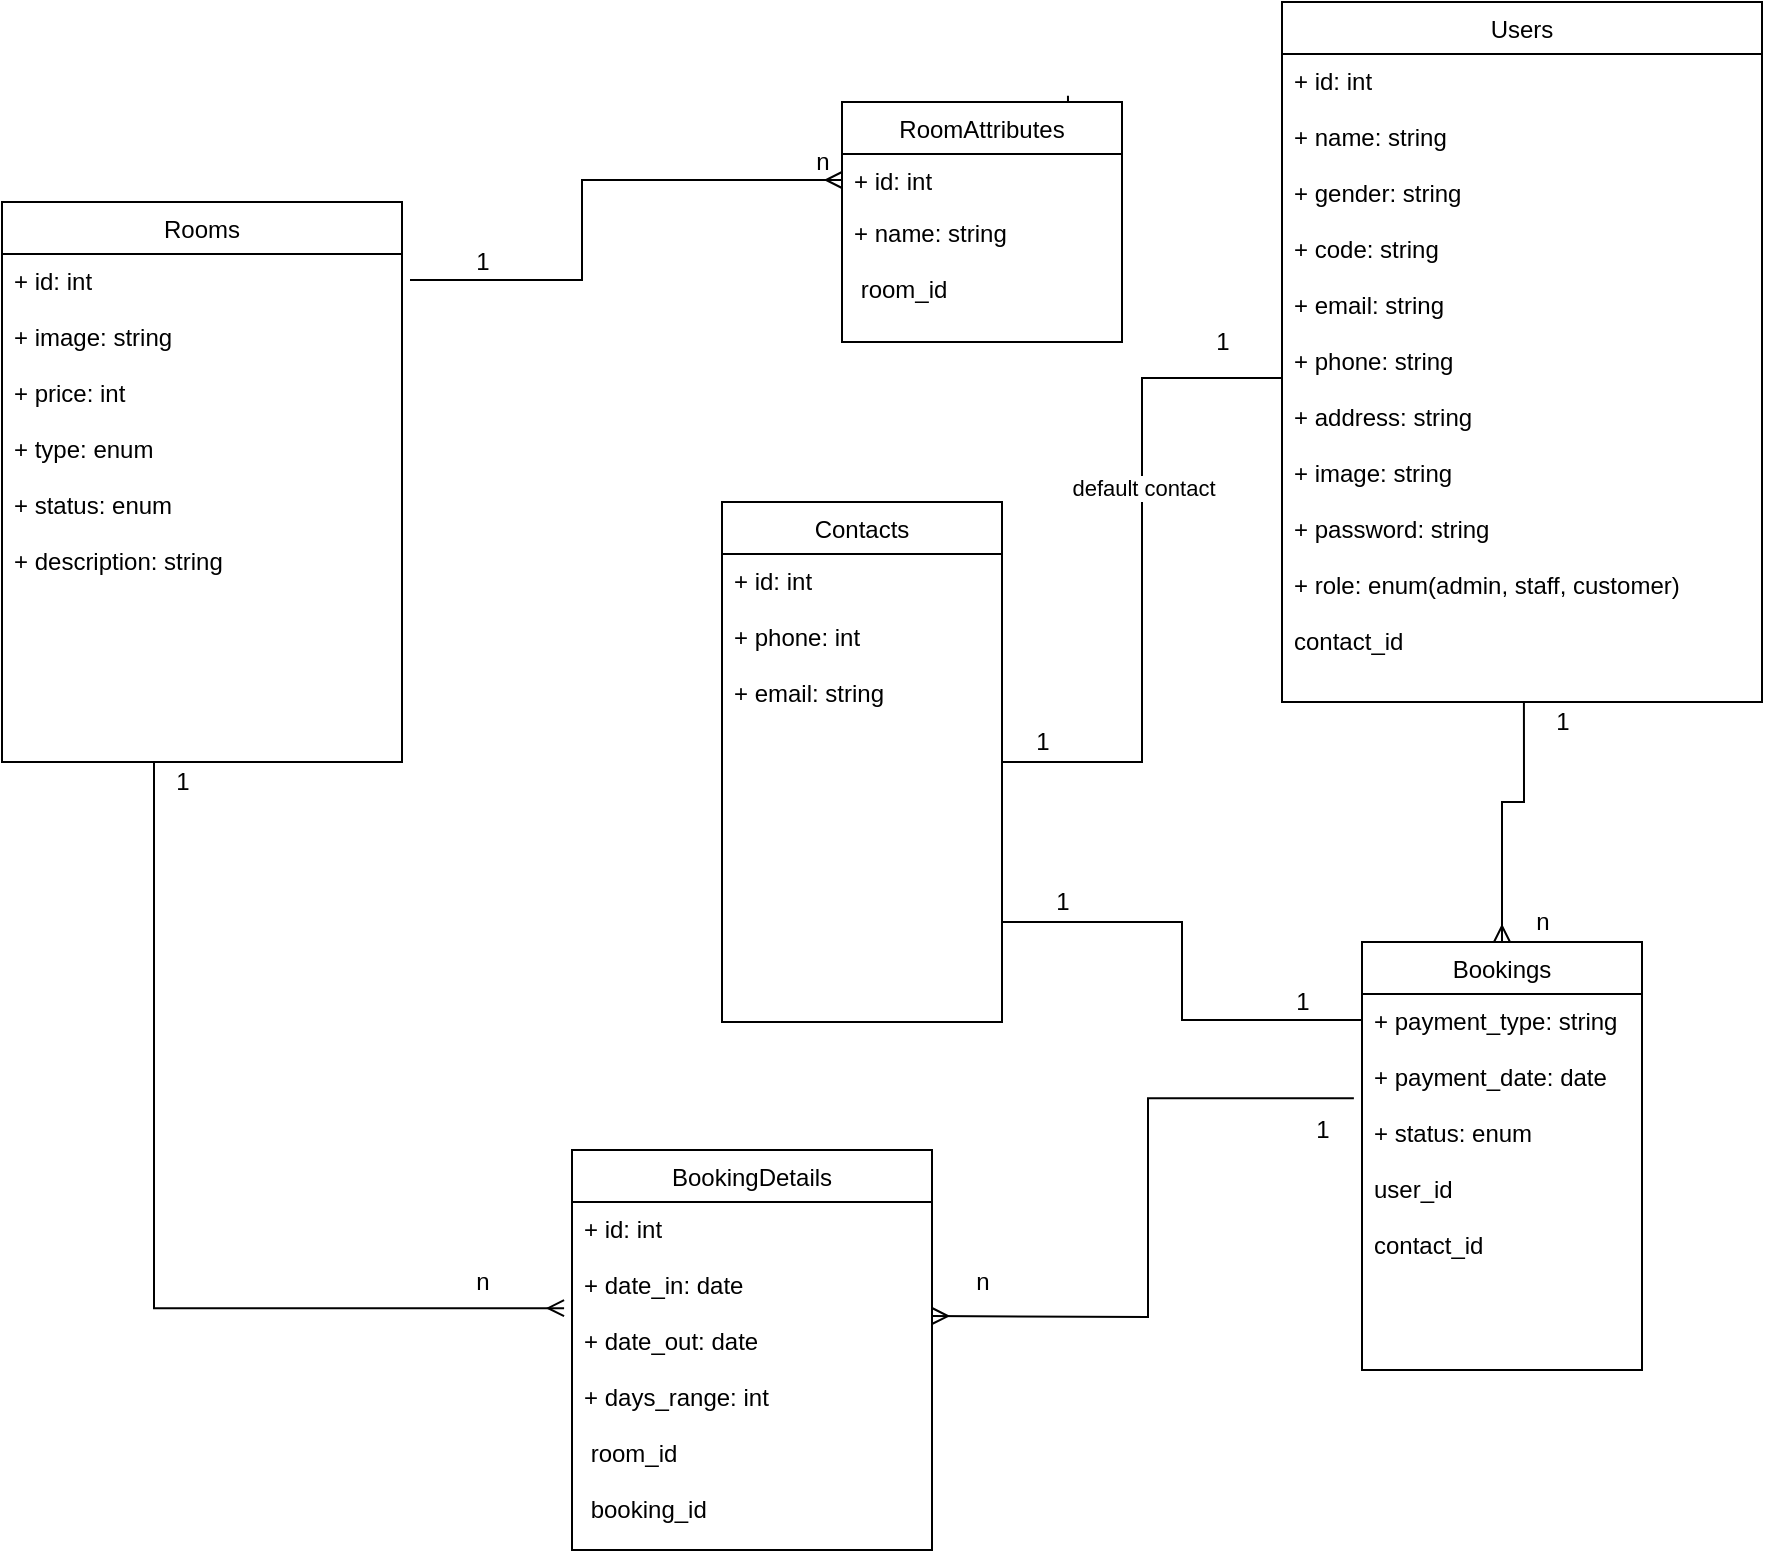 <mxfile version="15.5.6" type="device"><diagram id="iEYB5OEzoatanfuxkEQ2" name="Page-1"><mxGraphModel dx="1358" dy="1873" grid="1" gridSize="10" guides="1" tooltips="1" connect="1" arrows="1" fold="1" page="1" pageScale="1" pageWidth="850" pageHeight="1100" math="0" shadow="0"><root><mxCell id="0"/><mxCell id="1" parent="0"/><mxCell id="0unfvteeJmog_RgFmzOI-8" style="edgeStyle=orthogonalEdgeStyle;rounded=0;orthogonalLoop=1;jettySize=auto;html=1;exitX=1.02;exitY=0.051;exitDx=0;exitDy=0;entryX=0;entryY=0.5;entryDx=0;entryDy=0;endArrow=ERmany;endFill=0;exitPerimeter=0;" parent="1" source="Q9x0Qi71ZZuuAikrGbj8-15" target="Q9x0Qi71ZZuuAikrGbj8-51" edge="1"><mxGeometry relative="1" as="geometry"><Array as="points"><mxPoint x="340" y="-151"/><mxPoint x="340" y="-201"/></Array></mxGeometry></mxCell><mxCell id="Q9x0Qi71ZZuuAikrGbj8-14" value="Rooms" style="swimlane;fontStyle=0;childLayout=stackLayout;horizontal=1;startSize=26;fillColor=none;horizontalStack=0;resizeParent=1;resizeParentMax=0;resizeLast=0;collapsible=1;marginBottom=0;" parent="1" vertex="1"><mxGeometry x="50" y="-190" width="200" height="280" as="geometry"/></mxCell><mxCell id="Q9x0Qi71ZZuuAikrGbj8-15" value="+ id: int&#10;&#10;+ image: string&#10;&#10;+ price: int&#10;&#10;+ type: enum&#10;&#10;+ status: enum&#10;&#10;+ description: string&#10;&#10;&#10;" style="text;strokeColor=none;fillColor=none;align=left;verticalAlign=top;spacingLeft=4;spacingRight=4;overflow=hidden;rotatable=0;points=[[0,0.5],[1,0.5]];portConstraint=eastwest;" parent="Q9x0Qi71ZZuuAikrGbj8-14" vertex="1"><mxGeometry y="26" width="200" height="254" as="geometry"/></mxCell><mxCell id="Q9x0Qi71ZZuuAikrGbj8-18" value="Users" style="swimlane;fontStyle=0;childLayout=stackLayout;horizontal=1;startSize=26;fillColor=none;horizontalStack=0;resizeParent=1;resizeParentMax=0;resizeLast=0;collapsible=1;marginBottom=0;strokeColor=default;" parent="1" vertex="1"><mxGeometry x="690" y="-290" width="240" height="350" as="geometry"/></mxCell><mxCell id="Q9x0Qi71ZZuuAikrGbj8-21" value="+ id: int&#10;&#10;+ name: string&#10;&#10;+ gender: string&#10;&#10;+ code: string&#10;&#10;+ email: string&#10;&#10;+ phone: string&#10;&#10;+ address: string&#10;&#10;+ image: string&#10;&#10;+ password: string&#10;&#10;+ role: enum(admin, staff, customer)&#10;&#10;contact_id" style="text;strokeColor=none;fillColor=none;align=left;verticalAlign=top;spacingLeft=4;spacingRight=4;overflow=hidden;rotatable=0;points=[[0,0.5],[1,0.5]];portConstraint=eastwest;" parent="Q9x0Qi71ZZuuAikrGbj8-18" vertex="1"><mxGeometry y="26" width="240" height="324" as="geometry"/></mxCell><mxCell id="Q9x0Qi71ZZuuAikrGbj8-46" value="Bookings" style="swimlane;fontStyle=0;childLayout=stackLayout;horizontal=1;startSize=26;fillColor=none;horizontalStack=0;resizeParent=1;resizeParentMax=0;resizeLast=0;collapsible=1;marginBottom=0;" parent="1" vertex="1"><mxGeometry x="730" y="180" width="140" height="214" as="geometry"/></mxCell><mxCell id="Q9x0Qi71ZZuuAikrGbj8-48" value="+ payment_type: string&#10;&#10;+ payment_date: date&#10;&#10;+ status: enum&#10;&#10;user_id&#10;&#10;contact_id" style="text;strokeColor=none;fillColor=none;align=left;verticalAlign=top;spacingLeft=4;spacingRight=4;overflow=hidden;rotatable=0;points=[[0,0.5],[1,0.5]];portConstraint=eastwest;" parent="Q9x0Qi71ZZuuAikrGbj8-46" vertex="1"><mxGeometry y="26" width="140" height="188" as="geometry"/></mxCell><mxCell id="Q9x0Qi71ZZuuAikrGbj8-50" value="RoomAttributes" style="swimlane;fontStyle=0;childLayout=stackLayout;horizontal=1;startSize=26;fillColor=none;horizontalStack=0;resizeParent=1;resizeParentMax=0;resizeLast=0;collapsible=1;marginBottom=0;" parent="1" vertex="1"><mxGeometry x="470" y="-240" width="140" height="120" as="geometry"/></mxCell><mxCell id="Q9x0Qi71ZZuuAikrGbj8-51" value="+ id: int" style="text;strokeColor=none;fillColor=none;align=left;verticalAlign=top;spacingLeft=4;spacingRight=4;overflow=hidden;rotatable=0;points=[[0,0.5],[1,0.5]];portConstraint=eastwest;" parent="Q9x0Qi71ZZuuAikrGbj8-50" vertex="1"><mxGeometry y="26" width="140" height="26" as="geometry"/></mxCell><mxCell id="Q9x0Qi71ZZuuAikrGbj8-52" value="+ name: string&#10;&#10; room_id" style="text;strokeColor=none;fillColor=none;align=left;verticalAlign=top;spacingLeft=4;spacingRight=4;overflow=hidden;rotatable=0;points=[[0,0.5],[1,0.5]];portConstraint=eastwest;" parent="Q9x0Qi71ZZuuAikrGbj8-50" vertex="1"><mxGeometry y="52" width="140" height="68" as="geometry"/></mxCell><mxCell id="Q9x0Qi71ZZuuAikrGbj8-54" value="Contacts" style="swimlane;fontStyle=0;childLayout=stackLayout;horizontal=1;startSize=26;fillColor=none;horizontalStack=0;resizeParent=1;resizeParentMax=0;resizeLast=0;collapsible=1;marginBottom=0;" parent="1" vertex="1"><mxGeometry x="410" y="-40" width="140" height="260" as="geometry"/></mxCell><mxCell id="Q9x0Qi71ZZuuAikrGbj8-56" value="+ id: int&#10;&#10;+ phone: int&#10;&#10;+ email: string&#10;&#10;&#10;" style="text;strokeColor=none;fillColor=none;align=left;verticalAlign=top;spacingLeft=4;spacingRight=4;overflow=hidden;rotatable=0;points=[[0,0.5],[1,0.5]];portConstraint=eastwest;" parent="Q9x0Qi71ZZuuAikrGbj8-54" vertex="1"><mxGeometry y="26" width="140" height="234" as="geometry"/></mxCell><mxCell id="Q9x0Qi71ZZuuAikrGbj8-60" value="BookingDetails" style="swimlane;fontStyle=0;childLayout=stackLayout;horizontal=1;startSize=26;fillColor=none;horizontalStack=0;resizeParent=1;resizeParentMax=0;resizeLast=0;collapsible=1;marginBottom=0;" parent="1" vertex="1"><mxGeometry x="335" y="284" width="180" height="200" as="geometry"/></mxCell><mxCell id="Q9x0Qi71ZZuuAikrGbj8-61" value="+ id: int&#10;&#10;+ date_in: date&#10;&#10;+ date_out: date&#10;&#10;+ days_range: int&#10;&#10; room_id&#10;&#10; booking_id" style="text;strokeColor=none;fillColor=none;align=left;verticalAlign=top;spacingLeft=4;spacingRight=4;overflow=hidden;rotatable=0;points=[[0,0.5],[1,0.5]];portConstraint=eastwest;" parent="Q9x0Qi71ZZuuAikrGbj8-60" vertex="1"><mxGeometry y="26" width="180" height="174" as="geometry"/></mxCell><mxCell id="Q9x0Qi71ZZuuAikrGbj8-84" style="edgeStyle=orthogonalEdgeStyle;rounded=0;orthogonalLoop=1;jettySize=auto;html=1;entryX=1;entryY=0.5;entryDx=0;entryDy=0;endArrow=ERmany;endFill=0;exitX=-0.029;exitY=0.277;exitDx=0;exitDy=0;exitPerimeter=0;" parent="1" source="Q9x0Qi71ZZuuAikrGbj8-48" edge="1"><mxGeometry relative="1" as="geometry"><mxPoint x="470.0" y="310.004" as="sourcePoint"/><mxPoint x="515" y="367" as="targetPoint"/></mxGeometry></mxCell><mxCell id="Q9x0Qi71ZZuuAikrGbj8-85" value="n" style="text;html=1;align=center;verticalAlign=middle;resizable=0;points=[];autosize=1;strokeColor=none;fillColor=none;" parent="1" vertex="1"><mxGeometry x="450" y="-220" width="20" height="20" as="geometry"/></mxCell><mxCell id="Q9x0Qi71ZZuuAikrGbj8-86" value="1" style="text;html=1;align=center;verticalAlign=middle;resizable=0;points=[];autosize=1;strokeColor=none;fillColor=none;" parent="1" vertex="1"><mxGeometry x="700" y="264" width="20" height="20" as="geometry"/></mxCell><mxCell id="Q9x0Qi71ZZuuAikrGbj8-87" value="n" style="text;html=1;align=center;verticalAlign=middle;resizable=0;points=[];autosize=1;strokeColor=none;fillColor=none;" parent="1" vertex="1"><mxGeometry x="530" y="340" width="20" height="20" as="geometry"/></mxCell><mxCell id="0unfvteeJmog_RgFmzOI-1" value="" style="edgeStyle=orthogonalEdgeStyle;rounded=0;orthogonalLoop=1;jettySize=auto;html=1;endArrow=none;endFill=0;" parent="1" source="Q9x0Qi71ZZuuAikrGbj8-56" edge="1"><mxGeometry relative="1" as="geometry"><mxPoint x="730" y="219" as="targetPoint"/><Array as="points"><mxPoint x="640" y="170"/><mxPoint x="640" y="219"/></Array></mxGeometry></mxCell><mxCell id="0unfvteeJmog_RgFmzOI-2" value="1" style="text;html=1;align=center;verticalAlign=middle;resizable=0;points=[];autosize=1;strokeColor=none;fillColor=none;" parent="1" vertex="1"><mxGeometry x="560" y="70" width="20" height="20" as="geometry"/></mxCell><mxCell id="0unfvteeJmog_RgFmzOI-3" value="1" style="text;html=1;align=center;verticalAlign=middle;resizable=0;points=[];autosize=1;strokeColor=none;fillColor=none;" parent="1" vertex="1"><mxGeometry x="690" y="200" width="20" height="20" as="geometry"/></mxCell><mxCell id="0unfvteeJmog_RgFmzOI-10" value="1" style="text;html=1;align=center;verticalAlign=middle;resizable=0;points=[];autosize=1;strokeColor=none;fillColor=none;" parent="1" vertex="1"><mxGeometry x="280" y="-170" width="20" height="20" as="geometry"/></mxCell><mxCell id="vhtiMfTejRRW0Afi8b-r-3" value="1" style="text;html=1;align=center;verticalAlign=middle;resizable=0;points=[];autosize=1;strokeColor=none;fillColor=none;" vertex="1" parent="1"><mxGeometry x="820" y="60" width="20" height="20" as="geometry"/></mxCell><mxCell id="vhtiMfTejRRW0Afi8b-r-4" value="n" style="text;html=1;align=center;verticalAlign=middle;resizable=0;points=[];autosize=1;strokeColor=none;fillColor=none;" vertex="1" parent="1"><mxGeometry x="810" y="160" width="20" height="20" as="geometry"/></mxCell><mxCell id="vhtiMfTejRRW0Afi8b-r-6" style="edgeStyle=orthogonalEdgeStyle;rounded=0;orthogonalLoop=1;jettySize=auto;html=1;endArrow=none;endFill=0;" edge="1" parent="1" source="Q9x0Qi71ZZuuAikrGbj8-21" target="Q9x0Qi71ZZuuAikrGbj8-54"><mxGeometry relative="1" as="geometry"/></mxCell><mxCell id="vhtiMfTejRRW0Afi8b-r-11" value="default contact&amp;nbsp;" style="edgeLabel;html=1;align=center;verticalAlign=middle;resizable=0;points=[];" vertex="1" connectable="0" parent="vhtiMfTejRRW0Afi8b-r-6"><mxGeometry x="-0.249" y="2" relative="1" as="geometry"><mxPoint as="offset"/></mxGeometry></mxCell><mxCell id="vhtiMfTejRRW0Afi8b-r-7" value="1" style="text;html=1;align=center;verticalAlign=middle;resizable=0;points=[];autosize=1;strokeColor=none;fillColor=none;" vertex="1" parent="1"><mxGeometry x="650" y="-130" width="20" height="20" as="geometry"/></mxCell><mxCell id="vhtiMfTejRRW0Afi8b-r-8" value="1" style="text;html=1;align=center;verticalAlign=middle;resizable=0;points=[];autosize=1;strokeColor=none;fillColor=none;" vertex="1" parent="1"><mxGeometry x="570" y="150" width="20" height="20" as="geometry"/></mxCell><mxCell id="vhtiMfTejRRW0Afi8b-r-19" style="edgeStyle=orthogonalEdgeStyle;rounded=0;orthogonalLoop=1;jettySize=auto;html=1;exitX=0.75;exitY=0;exitDx=0;exitDy=0;entryX=0.807;entryY=-0.026;entryDx=0;entryDy=0;entryPerimeter=0;endArrow=none;endFill=0;" edge="1" parent="1" source="Q9x0Qi71ZZuuAikrGbj8-50" target="Q9x0Qi71ZZuuAikrGbj8-50"><mxGeometry relative="1" as="geometry"/></mxCell><mxCell id="vhtiMfTejRRW0Afi8b-r-26" style="edgeStyle=orthogonalEdgeStyle;rounded=0;orthogonalLoop=1;jettySize=auto;html=1;endArrow=ERmany;endFill=0;entryX=-0.022;entryY=0.305;entryDx=0;entryDy=0;entryPerimeter=0;" edge="1" parent="1" source="Q9x0Qi71ZZuuAikrGbj8-15" target="Q9x0Qi71ZZuuAikrGbj8-61"><mxGeometry relative="1" as="geometry"><mxPoint x="110" y="279.954" as="sourcePoint"/><mxPoint x="300" y="240" as="targetPoint"/><Array as="points"><mxPoint x="126" y="363"/></Array></mxGeometry></mxCell><mxCell id="vhtiMfTejRRW0Afi8b-r-27" value="1" style="text;html=1;align=center;verticalAlign=middle;resizable=0;points=[];autosize=1;strokeColor=none;fillColor=none;" vertex="1" parent="1"><mxGeometry x="130" y="90" width="20" height="20" as="geometry"/></mxCell><mxCell id="vhtiMfTejRRW0Afi8b-r-28" value="n" style="text;html=1;align=center;verticalAlign=middle;resizable=0;points=[];autosize=1;strokeColor=none;fillColor=none;" vertex="1" parent="1"><mxGeometry x="280" y="340" width="20" height="20" as="geometry"/></mxCell><mxCell id="vhtiMfTejRRW0Afi8b-r-30" style="edgeStyle=orthogonalEdgeStyle;rounded=0;orthogonalLoop=1;jettySize=auto;html=1;endArrow=ERmany;endFill=0;exitX=0.504;exitY=1;exitDx=0;exitDy=0;exitPerimeter=0;" edge="1" parent="1" source="Q9x0Qi71ZZuuAikrGbj8-21" target="Q9x0Qi71ZZuuAikrGbj8-46"><mxGeometry relative="1" as="geometry"><mxPoint x="735.94" y="294.076" as="sourcePoint"/><mxPoint x="525" y="377" as="targetPoint"/><Array as="points"><mxPoint x="811" y="110"/><mxPoint x="800" y="110"/></Array></mxGeometry></mxCell></root></mxGraphModel></diagram></mxfile>